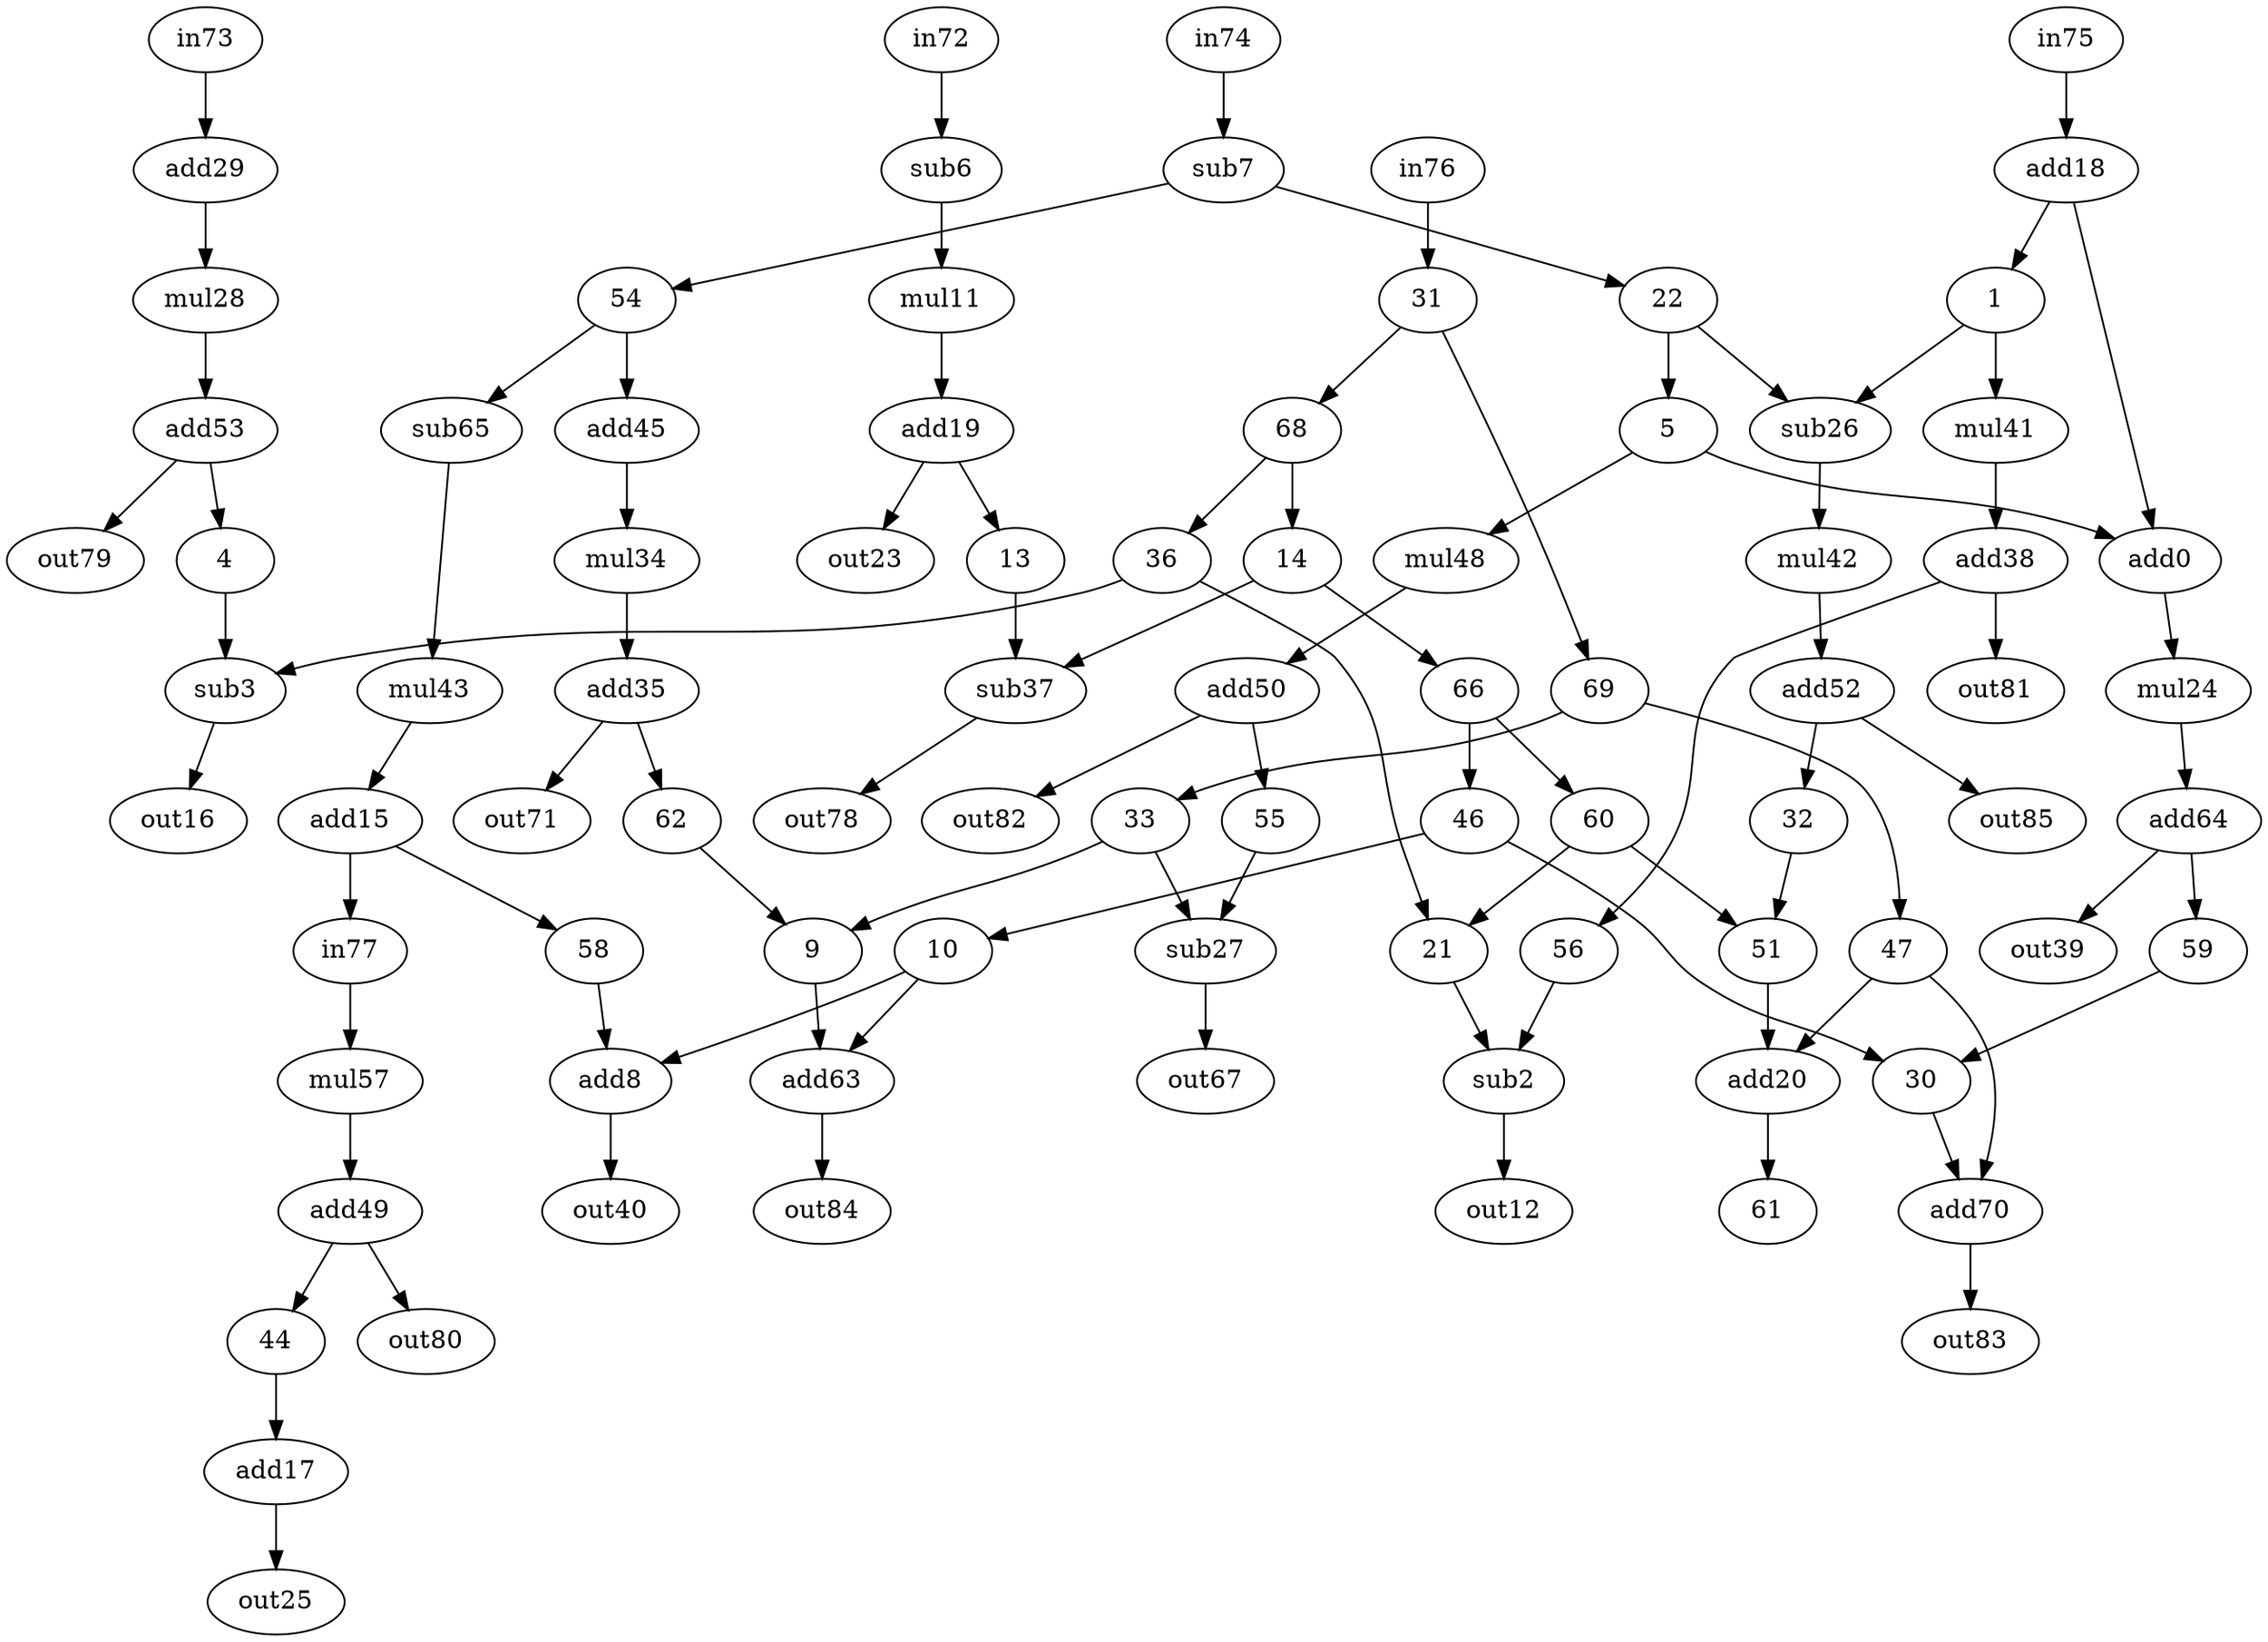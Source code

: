 digraph "collapse_pyr" {
0 [label=add0, op=add];
2 [label=sub2, op=sub];
3 [label=sub3, op=sub];
6 [label=sub6, op=subi, value=2];
7 [label=sub7, op=subi, value=2];
8 [label=add8, op=add];
11 [label=mul11, op=muli, value=2];
12 [label=out12, op=out];
15 [label=add15, op=addi, value=2];
16 [label=out16, op=out];
17 [label=add17, op=addi, value=2];
18 [label=add18, op=addi, value=2];
19 [label=add19, op=addi, value=2];
20 [label=add20, op=add];
23 [label=out23, op=out];
24 [label=mul24, op=muli, value=2];
25 [label=out25, op=out];
26 [label=sub26, op=sub];
27 [label=sub27, op=sub];
28 [label=mul28, op=muli, value=2];
29 [label=add29, op=addi, value=2];
34 [label=mul34, op=muli, value=2];
35 [label=add35, op=addi, value=2];
37 [label=sub37, op=sub];
38 [label=add38, op=addi, value=2];
39 [label=out39, op=out];
40 [label=out40, op=out];
41 [label=mul41, op=muli, value=2];
42 [label=mul42, op=muli, value=2];
43 [label=mul43, op=muli, value=2];
45 [label=add45, op=addi, value=2];
48 [label=mul48, op=muli, value=2];
49 [label=add49, op=addi, value=2];
50 [label=add50, op=addi, value=2];
52 [label=add52, op=addi, value=2];
53 [label=add53, op=addi, value=2];
57 [label=mul57, op=muli, value=2];
63 [label=add63, op=add];
64 [label=add64, op=addi, value=2];
65 [label=sub65, op=subi, value=2];
67 [label=out67, op=out];
70 [label=add70, op=add];
71 [label=out71, op=out];
72 [label=in72, op=in];
73 [label=in73, op=in];
74 [label=in74, op=in];
75 [label=in75, op=in];
76 [label=in76, op=in];
77 [label=in77, op=in];
78 [label=out78, op=out];
79 [label=out79, op=out];
80 [label=out80, op=out];
81 [label=out81, op=out];
82 [label=out82, op=out];
83 [label=out83, op=out];
84 [label=out84, op=out];
85 [label=out85, op=out];
0 -> 24  [port=0, w=0];
1 -> 26  [port=0, w=0];
1 -> 41  [port=0, w=0];
2 -> 12  [port=0, w=0];
3 -> 16  [port=0, w=0];
4 -> 3  [port=0, w=0];
5 -> 0  [port=0, w=0];
5 -> 48  [port=0, w=0];
6 -> 11  [port=0, w=0];
7 -> 22  [port=0, w=0];
7 -> 54  [port=0, w=0];
8 -> 40  [port=0, w=0];
9 -> 63  [port=0, w=0];
10 -> 8  [port=0, w=0];
10 -> 63  [port=1, w=0];
11 -> 19  [port=0, w=0];
13 -> 37  [port=0, w=0];
14 -> 37  [port=1, w=0];
14 -> 66  [port=0, w=0];
15 -> 77  [port=0, w=0];
15 -> 58  [port=0, w=0];
17 -> 25  [port=0, w=0];
18 -> 0  [port=1, w=0];
18 -> 1  [port=0, w=0];
19 -> 13  [port=0, w=0];
19 -> 23  [port=0, w=0];
20 -> 61  [port=0, w=0];
21 -> 2  [port=0, w=0];
22 -> 5  [port=0, w=0];
22 -> 26  [port=1, w=0];
24 -> 64  [port=0, w=0];
26 -> 42  [port=0, w=0];
27 -> 67  [port=0, w=0];
28 -> 53  [port=0, w=0];
29 -> 28  [port=0, w=0];
30 -> 70  [port=0, w=0];
31 -> 68  [port=0, w=0];
31 -> 69  [port=0, w=0];
32 -> 51  [port=0, w=0];
33 -> 9  [port=0, w=0];
33 -> 27  [port=0, w=0];
34 -> 35  [port=0, w=0];
35 -> 62  [port=0, w=0];
35 -> 71  [port=0, w=0];
36 -> 3  [port=1, w=0];
36 -> 21  [port=0, w=0];
37 -> 78  [port=0, w=0];
38 -> 81  [port=0, w=0];
38 -> 56  [port=0, w=0];
41 -> 38  [port=0, w=0];
42 -> 52  [port=0, w=0];
43 -> 15  [port=0, w=0];
44 -> 17  [port=0, w=0];
45 -> 34  [port=0, w=0];
46 -> 10  [port=0, w=0];
46 -> 30  [port=0, w=0];
47 -> 20  [port=0, w=0];
47 -> 70  [port=1, w=0];
48 -> 50  [port=0, w=0];
49 -> 80  [port=0, w=0];
49 -> 44  [port=0, w=0];
50 -> 55  [port=0, w=0];
50 -> 82  [port=0, w=0];
51 -> 20  [port=1, w=0];
52 -> 32  [port=0, w=0];
52 -> 85  [port=0, w=0];
53 -> 4  [port=0, w=0];
53 -> 79  [port=0, w=0];
54 -> 45  [port=0, w=0];
54 -> 65  [port=0, w=0];
55 -> 27  [port=1, w=0];
56 -> 2  [port=1, w=0];
57 -> 49  [port=0, w=0];
58 -> 8  [port=1, w=0];
59 -> 30  [port=1, w=0];
60 -> 21  [port=1, w=0];
60 -> 51  [port=1, w=0];
62 -> 9  [port=1, w=0];
63 -> 84  [port=0, w=0];
64 -> 39  [port=0, w=0];
64 -> 59  [port=0, w=0];
65 -> 43  [port=0, w=0];
66 -> 46  [port=0, w=0];
66 -> 60  [port=0, w=0];
68 -> 14  [port=0, w=0];
68 -> 36  [port=0, w=0];
69 -> 33  [port=0, w=0];
69 -> 47  [port=0, w=0];
70 -> 83  [port=0, w=0];
72 -> 6  [port=0, w=0];
73 -> 29  [port=0, w=0];
74 -> 7  [port=0, w=0];
75 -> 18  [port=0, w=0];
76 -> 31  [port=0, w=0];
77 -> 57  [port=0, w=0];
}
